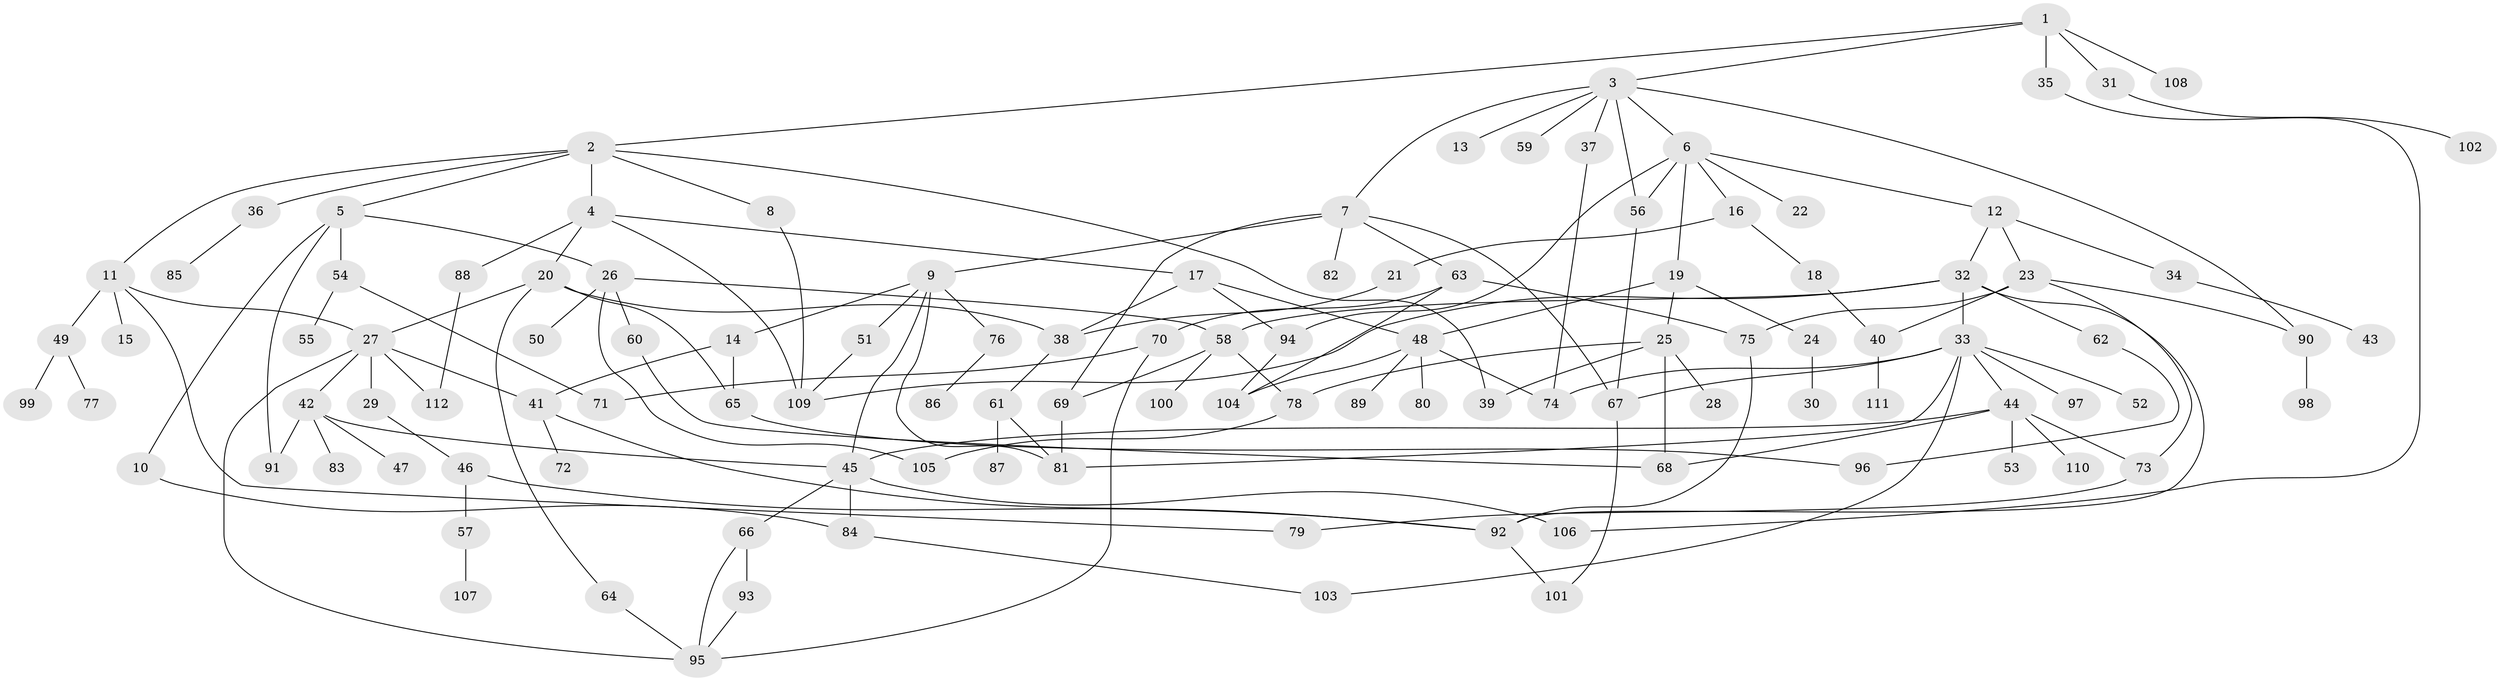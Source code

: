 // coarse degree distribution, {4: 0.1956521739130435, 6: 0.08695652173913043, 9: 0.021739130434782608, 5: 0.10869565217391304, 10: 0.021739130434782608, 7: 0.06521739130434782, 3: 0.21739130434782608, 1: 0.15217391304347827, 2: 0.13043478260869565}
// Generated by graph-tools (version 1.1) at 2025/49/03/04/25 22:49:16]
// undirected, 112 vertices, 160 edges
graph export_dot {
  node [color=gray90,style=filled];
  1;
  2;
  3;
  4;
  5;
  6;
  7;
  8;
  9;
  10;
  11;
  12;
  13;
  14;
  15;
  16;
  17;
  18;
  19;
  20;
  21;
  22;
  23;
  24;
  25;
  26;
  27;
  28;
  29;
  30;
  31;
  32;
  33;
  34;
  35;
  36;
  37;
  38;
  39;
  40;
  41;
  42;
  43;
  44;
  45;
  46;
  47;
  48;
  49;
  50;
  51;
  52;
  53;
  54;
  55;
  56;
  57;
  58;
  59;
  60;
  61;
  62;
  63;
  64;
  65;
  66;
  67;
  68;
  69;
  70;
  71;
  72;
  73;
  74;
  75;
  76;
  77;
  78;
  79;
  80;
  81;
  82;
  83;
  84;
  85;
  86;
  87;
  88;
  89;
  90;
  91;
  92;
  93;
  94;
  95;
  96;
  97;
  98;
  99;
  100;
  101;
  102;
  103;
  104;
  105;
  106;
  107;
  108;
  109;
  110;
  111;
  112;
  1 -- 2;
  1 -- 3;
  1 -- 31;
  1 -- 35;
  1 -- 108;
  2 -- 4;
  2 -- 5;
  2 -- 8;
  2 -- 11;
  2 -- 36;
  2 -- 39;
  3 -- 6;
  3 -- 7;
  3 -- 13;
  3 -- 37;
  3 -- 56;
  3 -- 59;
  3 -- 90;
  4 -- 17;
  4 -- 20;
  4 -- 88;
  4 -- 109;
  5 -- 10;
  5 -- 26;
  5 -- 54;
  5 -- 91;
  6 -- 12;
  6 -- 16;
  6 -- 19;
  6 -- 22;
  6 -- 94;
  6 -- 56;
  7 -- 9;
  7 -- 63;
  7 -- 69;
  7 -- 82;
  7 -- 67;
  8 -- 109;
  9 -- 14;
  9 -- 51;
  9 -- 76;
  9 -- 81;
  9 -- 45;
  10 -- 84;
  11 -- 15;
  11 -- 27;
  11 -- 49;
  11 -- 79;
  12 -- 23;
  12 -- 32;
  12 -- 34;
  14 -- 41;
  14 -- 65;
  16 -- 18;
  16 -- 21;
  17 -- 38;
  17 -- 94;
  17 -- 48;
  18 -- 40;
  19 -- 24;
  19 -- 25;
  19 -- 48;
  20 -- 38;
  20 -- 64;
  20 -- 65;
  20 -- 27;
  21 -- 38;
  23 -- 40;
  23 -- 73;
  23 -- 75;
  23 -- 90;
  24 -- 30;
  25 -- 28;
  25 -- 39;
  25 -- 68;
  25 -- 78;
  26 -- 50;
  26 -- 58;
  26 -- 60;
  26 -- 105;
  27 -- 29;
  27 -- 41;
  27 -- 42;
  27 -- 95;
  27 -- 112;
  29 -- 46;
  31 -- 102;
  32 -- 33;
  32 -- 62;
  32 -- 92;
  32 -- 109;
  32 -- 58;
  33 -- 44;
  33 -- 52;
  33 -- 67;
  33 -- 74;
  33 -- 97;
  33 -- 81;
  33 -- 103;
  34 -- 43;
  35 -- 106;
  36 -- 85;
  37 -- 74;
  38 -- 61;
  40 -- 111;
  41 -- 72;
  41 -- 92;
  42 -- 45;
  42 -- 47;
  42 -- 83;
  42 -- 91;
  44 -- 53;
  44 -- 110;
  44 -- 68;
  44 -- 45;
  44 -- 73;
  45 -- 66;
  45 -- 106;
  45 -- 84;
  46 -- 57;
  46 -- 92;
  48 -- 80;
  48 -- 89;
  48 -- 74;
  48 -- 104;
  49 -- 77;
  49 -- 99;
  51 -- 109;
  54 -- 55;
  54 -- 71;
  56 -- 67;
  57 -- 107;
  58 -- 78;
  58 -- 100;
  58 -- 69;
  60 -- 68;
  61 -- 81;
  61 -- 87;
  62 -- 96;
  63 -- 70;
  63 -- 75;
  63 -- 104;
  64 -- 95;
  65 -- 96;
  66 -- 93;
  66 -- 95;
  67 -- 101;
  69 -- 81;
  70 -- 71;
  70 -- 95;
  73 -- 79;
  75 -- 92;
  76 -- 86;
  78 -- 105;
  84 -- 103;
  88 -- 112;
  90 -- 98;
  92 -- 101;
  93 -- 95;
  94 -- 104;
}

